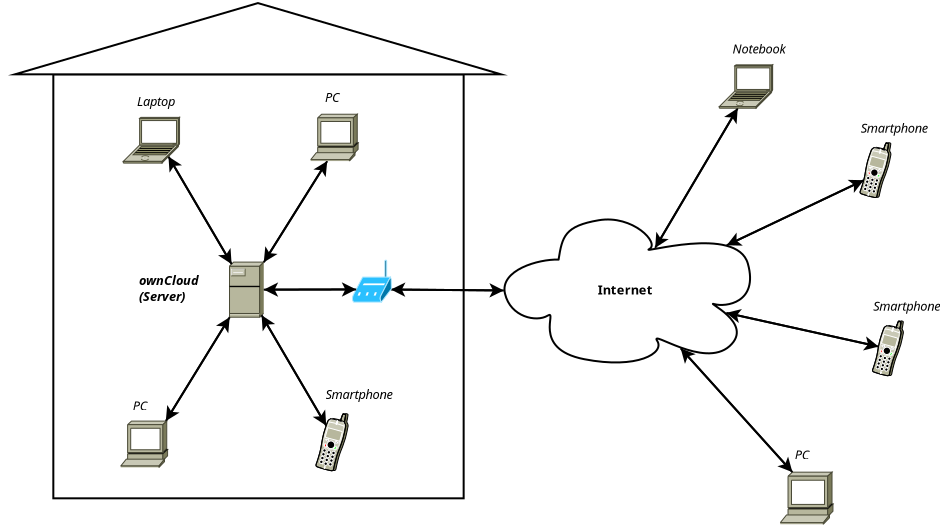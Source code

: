 <?xml version="1.0" encoding="UTF-8"?>
<dia:diagram xmlns:dia="http://www.lysator.liu.se/~alla/dia/">
  <dia:layer name="Background" visible="true" active="true">
    <dia:object type="Standard - Line" version="0" id="O0">
      <dia:attribute name="obj_pos">
        <dia:point val="19.98,10.745"/>
      </dia:attribute>
      <dia:attribute name="obj_bb">
        <dia:rectangle val="19.93,10.406;25.969,11.129"/>
      </dia:attribute>
      <dia:attribute name="conn_endpoints">
        <dia:point val="19.98,10.745"/>
        <dia:point val="25.857,10.77"/>
      </dia:attribute>
      <dia:attribute name="numcp">
        <dia:int val="1"/>
      </dia:attribute>
      <dia:attribute name="end_arrow">
        <dia:enum val="22"/>
      </dia:attribute>
      <dia:attribute name="end_arrow_length">
        <dia:real val="0.5"/>
      </dia:attribute>
      <dia:attribute name="end_arrow_width">
        <dia:real val="0.5"/>
      </dia:attribute>
      <dia:connections>
        <dia:connection handle="0" to="O4" connection="8"/>
        <dia:connection handle="1" to="O41" connection="4"/>
      </dia:connections>
    </dia:object>
    <dia:object type="Standard - Line" version="0" id="O1">
      <dia:attribute name="obj_pos">
        <dia:point val="25.857,10.77"/>
      </dia:attribute>
      <dia:attribute name="obj_bb">
        <dia:rectangle val="19.868,10.386;25.907,11.109"/>
      </dia:attribute>
      <dia:attribute name="conn_endpoints">
        <dia:point val="25.857,10.77"/>
        <dia:point val="19.98,10.745"/>
      </dia:attribute>
      <dia:attribute name="numcp">
        <dia:int val="1"/>
      </dia:attribute>
      <dia:attribute name="end_arrow">
        <dia:enum val="22"/>
      </dia:attribute>
      <dia:attribute name="end_arrow_length">
        <dia:real val="0.5"/>
      </dia:attribute>
      <dia:attribute name="end_arrow_width">
        <dia:real val="0.5"/>
      </dia:attribute>
      <dia:connections>
        <dia:connection handle="0" to="O41" connection="4"/>
        <dia:connection handle="1" to="O4" connection="8"/>
      </dia:connections>
    </dia:object>
    <dia:group>
      <dia:object type="Geometric - Perfect Square" version="1" id="O2">
        <dia:attribute name="obj_pos">
          <dia:point val="3.098,-0.012"/>
        </dia:attribute>
        <dia:attribute name="obj_bb">
          <dia:rectangle val="3.048,-0.062;23.664,21.238"/>
        </dia:attribute>
        <dia:attribute name="meta">
          <dia:composite type="dict"/>
        </dia:attribute>
        <dia:attribute name="elem_corner">
          <dia:point val="3.098,-0.012"/>
        </dia:attribute>
        <dia:attribute name="elem_width">
          <dia:real val="20.516"/>
        </dia:attribute>
        <dia:attribute name="elem_height">
          <dia:real val="21.2"/>
        </dia:attribute>
        <dia:attribute name="line_width">
          <dia:real val="0.1"/>
        </dia:attribute>
        <dia:attribute name="line_colour">
          <dia:color val="#000000"/>
        </dia:attribute>
        <dia:attribute name="fill_colour">
          <dia:color val="#000000"/>
        </dia:attribute>
        <dia:attribute name="show_background">
          <dia:boolean val="false"/>
        </dia:attribute>
        <dia:attribute name="line_style">
          <dia:enum val="0"/>
          <dia:real val="1"/>
        </dia:attribute>
        <dia:attribute name="flip_horizontal">
          <dia:boolean val="false"/>
        </dia:attribute>
        <dia:attribute name="flip_vertical">
          <dia:boolean val="false"/>
        </dia:attribute>
        <dia:attribute name="subscale">
          <dia:real val="1"/>
        </dia:attribute>
      </dia:object>
      <dia:object type="Geometric - Isoceles Triangle" version="1" id="O3">
        <dia:attribute name="obj_pos">
          <dia:point val="1.178,-3.574"/>
        </dia:attribute>
        <dia:attribute name="obj_bb">
          <dia:rectangle val="0.83,-3.626;25.826,0.038"/>
        </dia:attribute>
        <dia:attribute name="meta">
          <dia:composite type="dict"/>
        </dia:attribute>
        <dia:attribute name="elem_corner">
          <dia:point val="1.178,-3.574"/>
        </dia:attribute>
        <dia:attribute name="elem_width">
          <dia:real val="24.3"/>
        </dia:attribute>
        <dia:attribute name="elem_height">
          <dia:real val="3.562"/>
        </dia:attribute>
        <dia:attribute name="line_width">
          <dia:real val="0.1"/>
        </dia:attribute>
        <dia:attribute name="line_colour">
          <dia:color val="#000000"/>
        </dia:attribute>
        <dia:attribute name="fill_colour">
          <dia:color val="#ffffff"/>
        </dia:attribute>
        <dia:attribute name="show_background">
          <dia:boolean val="true"/>
        </dia:attribute>
        <dia:attribute name="line_style">
          <dia:enum val="0"/>
          <dia:real val="1"/>
        </dia:attribute>
        <dia:attribute name="flip_horizontal">
          <dia:boolean val="false"/>
        </dia:attribute>
        <dia:attribute name="flip_vertical">
          <dia:boolean val="false"/>
        </dia:attribute>
        <dia:attribute name="subscale">
          <dia:real val="1"/>
        </dia:attribute>
      </dia:object>
      <dia:group>
        <dia:object type="Cisco - EtherClient" version="1" id="O4">
          <dia:attribute name="obj_pos">
            <dia:point val="18.055,9.283"/>
          </dia:attribute>
          <dia:attribute name="obj_bb">
            <dia:rectangle val="18.054,9.282;20.001,11.377"/>
          </dia:attribute>
          <dia:attribute name="meta">
            <dia:composite type="dict"/>
          </dia:attribute>
          <dia:attribute name="elem_corner">
            <dia:point val="18.055,9.283"/>
          </dia:attribute>
          <dia:attribute name="elem_width">
            <dia:real val="1.945"/>
          </dia:attribute>
          <dia:attribute name="elem_height">
            <dia:real val="2.093"/>
          </dia:attribute>
          <dia:attribute name="line_width">
            <dia:real val="0.1"/>
          </dia:attribute>
          <dia:attribute name="line_colour">
            <dia:color val="#000000"/>
          </dia:attribute>
          <dia:attribute name="fill_colour">
            <dia:color val="#ffffff"/>
          </dia:attribute>
          <dia:attribute name="show_background">
            <dia:boolean val="true"/>
          </dia:attribute>
          <dia:attribute name="line_style">
            <dia:enum val="0"/>
            <dia:real val="1"/>
          </dia:attribute>
          <dia:attribute name="flip_horizontal">
            <dia:boolean val="false"/>
          </dia:attribute>
          <dia:attribute name="flip_vertical">
            <dia:boolean val="false"/>
          </dia:attribute>
          <dia:attribute name="subscale">
            <dia:real val="1"/>
          </dia:attribute>
        </dia:object>
        <dia:object type="Cisco - File Server" version="1" id="O5">
          <dia:attribute name="obj_pos">
            <dia:point val="11.907,9.376"/>
          </dia:attribute>
          <dia:attribute name="obj_bb">
            <dia:rectangle val="11.906,9.375;13.62,12.133"/>
          </dia:attribute>
          <dia:attribute name="meta">
            <dia:composite type="dict"/>
          </dia:attribute>
          <dia:attribute name="elem_corner">
            <dia:point val="11.907,9.376"/>
          </dia:attribute>
          <dia:attribute name="elem_width">
            <dia:real val="1.712"/>
          </dia:attribute>
          <dia:attribute name="elem_height">
            <dia:real val="2.756"/>
          </dia:attribute>
          <dia:attribute name="line_width">
            <dia:real val="0.1"/>
          </dia:attribute>
          <dia:attribute name="line_colour">
            <dia:color val="#000000"/>
          </dia:attribute>
          <dia:attribute name="fill_colour">
            <dia:color val="#ffffff"/>
          </dia:attribute>
          <dia:attribute name="show_background">
            <dia:boolean val="true"/>
          </dia:attribute>
          <dia:attribute name="line_style">
            <dia:enum val="0"/>
            <dia:real val="1"/>
          </dia:attribute>
          <dia:attribute name="flip_horizontal">
            <dia:boolean val="false"/>
          </dia:attribute>
          <dia:attribute name="flip_vertical">
            <dia:boolean val="false"/>
          </dia:attribute>
          <dia:attribute name="subscale">
            <dia:real val="1"/>
          </dia:attribute>
        </dia:object>
        <dia:object type="Standard - Line" version="0" id="O6">
          <dia:attribute name="obj_pos">
            <dia:point val="8.854,4.098"/>
          </dia:attribute>
          <dia:attribute name="obj_bb">
            <dia:rectangle val="8.786,4.03;12.082,9.574"/>
          </dia:attribute>
          <dia:attribute name="conn_endpoints">
            <dia:point val="8.854,4.098"/>
            <dia:point val="12.013,9.478"/>
          </dia:attribute>
          <dia:attribute name="numcp">
            <dia:int val="1"/>
          </dia:attribute>
          <dia:attribute name="end_arrow">
            <dia:enum val="22"/>
          </dia:attribute>
          <dia:attribute name="end_arrow_length">
            <dia:real val="0.5"/>
          </dia:attribute>
          <dia:attribute name="end_arrow_width">
            <dia:real val="0.5"/>
          </dia:attribute>
          <dia:connections>
            <dia:connection handle="1" to="O5" connection="10"/>
          </dia:connections>
        </dia:object>
        <dia:object type="Standard - Line" version="0" id="O7">
          <dia:attribute name="obj_pos">
            <dia:point val="8.722,17.325"/>
          </dia:attribute>
          <dia:attribute name="obj_bb">
            <dia:rectangle val="8.653,12.037;11.985,17.394"/>
          </dia:attribute>
          <dia:attribute name="conn_endpoints">
            <dia:point val="8.722,17.325"/>
            <dia:point val="11.916,12.132"/>
          </dia:attribute>
          <dia:attribute name="numcp">
            <dia:int val="1"/>
          </dia:attribute>
          <dia:attribute name="end_arrow">
            <dia:enum val="22"/>
          </dia:attribute>
          <dia:attribute name="end_arrow_length">
            <dia:real val="0.5"/>
          </dia:attribute>
          <dia:attribute name="end_arrow_width">
            <dia:real val="0.5"/>
          </dia:attribute>
          <dia:connections>
            <dia:connection handle="1" to="O5" connection="10"/>
          </dia:connections>
        </dia:object>
        <dia:object type="Standard - Text" version="1" id="O8">
          <dia:attribute name="obj_pos">
            <dia:point val="7.378,10.526"/>
          </dia:attribute>
          <dia:attribute name="obj_bb">
            <dia:rectangle val="7.378,9.931;11.13,11.476"/>
          </dia:attribute>
          <dia:attribute name="text">
            <dia:composite type="text">
              <dia:attribute name="string">
                <dia:string>#ownCloud 
(Server)#</dia:string>
              </dia:attribute>
              <dia:attribute name="font">
                <dia:font family="sans" style="88" name="Helvetica-BoldOblique"/>
              </dia:attribute>
              <dia:attribute name="height">
                <dia:real val="0.8"/>
              </dia:attribute>
              <dia:attribute name="pos">
                <dia:point val="7.378,10.526"/>
              </dia:attribute>
              <dia:attribute name="color">
                <dia:color val="#000000"/>
              </dia:attribute>
              <dia:attribute name="alignment">
                <dia:enum val="0"/>
              </dia:attribute>
            </dia:composite>
          </dia:attribute>
          <dia:attribute name="valign">
            <dia:enum val="3"/>
          </dia:attribute>
        </dia:object>
        <dia:object type="Standard - Line" version="0" id="O9">
          <dia:attribute name="obj_pos">
            <dia:point val="16.793,4.326"/>
          </dia:attribute>
          <dia:attribute name="obj_bb">
            <dia:rectangle val="13.55,4.257;16.861,9.484"/>
          </dia:attribute>
          <dia:attribute name="conn_endpoints">
            <dia:point val="16.793,4.326"/>
            <dia:point val="13.619,9.389"/>
          </dia:attribute>
          <dia:attribute name="numcp">
            <dia:int val="1"/>
          </dia:attribute>
          <dia:attribute name="end_arrow">
            <dia:enum val="22"/>
          </dia:attribute>
          <dia:attribute name="end_arrow_length">
            <dia:real val="0.5"/>
          </dia:attribute>
          <dia:attribute name="end_arrow_width">
            <dia:real val="0.5"/>
          </dia:attribute>
          <dia:connections>
            <dia:connection handle="1" to="O5" connection="10"/>
          </dia:connections>
        </dia:object>
        <dia:group>
          <dia:object type="Cisco - Laptop" version="1" id="O10">
            <dia:attribute name="obj_pos">
              <dia:point val="6.597,2.141"/>
            </dia:attribute>
            <dia:attribute name="obj_bb">
              <dia:rectangle val="6.596,2.14;9.41,4.426"/>
            </dia:attribute>
            <dia:attribute name="meta">
              <dia:composite type="dict"/>
            </dia:attribute>
            <dia:attribute name="elem_corner">
              <dia:point val="6.597,2.141"/>
            </dia:attribute>
            <dia:attribute name="elem_width">
              <dia:real val="2.811"/>
            </dia:attribute>
            <dia:attribute name="elem_height">
              <dia:real val="2.285"/>
            </dia:attribute>
            <dia:attribute name="line_width">
              <dia:real val="0.1"/>
            </dia:attribute>
            <dia:attribute name="line_colour">
              <dia:color val="#000000"/>
            </dia:attribute>
            <dia:attribute name="fill_colour">
              <dia:color val="#ffffff"/>
            </dia:attribute>
            <dia:attribute name="show_background">
              <dia:boolean val="true"/>
            </dia:attribute>
            <dia:attribute name="line_style">
              <dia:enum val="0"/>
              <dia:real val="1"/>
            </dia:attribute>
            <dia:attribute name="flip_horizontal">
              <dia:boolean val="false"/>
            </dia:attribute>
            <dia:attribute name="flip_vertical">
              <dia:boolean val="false"/>
            </dia:attribute>
            <dia:attribute name="subscale">
              <dia:real val="1"/>
            </dia:attribute>
          </dia:object>
          <dia:object type="Standard - Text" version="1" id="O11">
            <dia:attribute name="obj_pos">
              <dia:point val="7.278,1.576"/>
            </dia:attribute>
            <dia:attribute name="obj_bb">
              <dia:rectangle val="7.278,0.981;9.485,1.726"/>
            </dia:attribute>
            <dia:attribute name="text">
              <dia:composite type="text">
                <dia:attribute name="string">
                  <dia:string>#Laptop#</dia:string>
                </dia:attribute>
                <dia:attribute name="font">
                  <dia:font family="sans" style="8" name="Helvetica-Oblique"/>
                </dia:attribute>
                <dia:attribute name="height">
                  <dia:real val="0.8"/>
                </dia:attribute>
                <dia:attribute name="pos">
                  <dia:point val="7.278,1.576"/>
                </dia:attribute>
                <dia:attribute name="color">
                  <dia:color val="#000000"/>
                </dia:attribute>
                <dia:attribute name="alignment">
                  <dia:enum val="0"/>
                </dia:attribute>
              </dia:composite>
            </dia:attribute>
            <dia:attribute name="valign">
              <dia:enum val="3"/>
            </dia:attribute>
          </dia:object>
        </dia:group>
        <dia:group>
          <dia:object type="Cisco - Terminal" version="1" id="O12">
            <dia:attribute name="obj_pos">
              <dia:point val="6.467,17.326"/>
            </dia:attribute>
            <dia:attribute name="obj_bb">
              <dia:rectangle val="6.466,17.325;8.811,19.645"/>
            </dia:attribute>
            <dia:attribute name="meta">
              <dia:composite type="dict"/>
            </dia:attribute>
            <dia:attribute name="elem_corner">
              <dia:point val="6.467,17.326"/>
            </dia:attribute>
            <dia:attribute name="elem_width">
              <dia:real val="2.343"/>
            </dia:attribute>
            <dia:attribute name="elem_height">
              <dia:real val="2.318"/>
            </dia:attribute>
            <dia:attribute name="line_width">
              <dia:real val="0.1"/>
            </dia:attribute>
            <dia:attribute name="line_colour">
              <dia:color val="#000000"/>
            </dia:attribute>
            <dia:attribute name="fill_colour">
              <dia:color val="#ffffff"/>
            </dia:attribute>
            <dia:attribute name="show_background">
              <dia:boolean val="true"/>
            </dia:attribute>
            <dia:attribute name="line_style">
              <dia:enum val="0"/>
              <dia:real val="1"/>
            </dia:attribute>
            <dia:attribute name="flip_horizontal">
              <dia:boolean val="false"/>
            </dia:attribute>
            <dia:attribute name="flip_vertical">
              <dia:boolean val="false"/>
            </dia:attribute>
            <dia:attribute name="subscale">
              <dia:real val="1"/>
            </dia:attribute>
          </dia:object>
          <dia:object type="Standard - Text" version="1" id="O13">
            <dia:attribute name="obj_pos">
              <dia:point val="7.068,16.796"/>
            </dia:attribute>
            <dia:attribute name="obj_bb">
              <dia:rectangle val="7.068,16.201;7.9,16.946"/>
            </dia:attribute>
            <dia:attribute name="text">
              <dia:composite type="text">
                <dia:attribute name="string">
                  <dia:string>#PC#</dia:string>
                </dia:attribute>
                <dia:attribute name="font">
                  <dia:font family="sans" style="8" name="Helvetica-Oblique"/>
                </dia:attribute>
                <dia:attribute name="height">
                  <dia:real val="0.8"/>
                </dia:attribute>
                <dia:attribute name="pos">
                  <dia:point val="7.068,16.796"/>
                </dia:attribute>
                <dia:attribute name="color">
                  <dia:color val="#000000"/>
                </dia:attribute>
                <dia:attribute name="alignment">
                  <dia:enum val="0"/>
                </dia:attribute>
              </dia:composite>
            </dia:attribute>
            <dia:attribute name="valign">
              <dia:enum val="3"/>
            </dia:attribute>
          </dia:object>
        </dia:group>
        <dia:object type="Standard - Line" version="0" id="O14">
          <dia:attribute name="obj_pos">
            <dia:point val="16.743,17.553"/>
          </dia:attribute>
          <dia:attribute name="obj_bb">
            <dia:rectangle val="13.442,11.938;16.811,17.622"/>
          </dia:attribute>
          <dia:attribute name="conn_endpoints">
            <dia:point val="16.743,17.553"/>
            <dia:point val="13.511,12.034"/>
          </dia:attribute>
          <dia:attribute name="numcp">
            <dia:int val="1"/>
          </dia:attribute>
          <dia:attribute name="end_arrow">
            <dia:enum val="22"/>
          </dia:attribute>
          <dia:attribute name="end_arrow_length">
            <dia:real val="0.5"/>
          </dia:attribute>
          <dia:attribute name="end_arrow_width">
            <dia:real val="0.5"/>
          </dia:attribute>
          <dia:connections>
            <dia:connection handle="1" to="O5" connection="10"/>
          </dia:connections>
        </dia:object>
        <dia:group>
          <dia:object type="Cisco - Terminal" version="1" id="O15">
            <dia:attribute name="obj_pos">
              <dia:point val="15.967,1.983"/>
            </dia:attribute>
            <dia:attribute name="obj_bb">
              <dia:rectangle val="15.966,1.982;18.337,4.327"/>
            </dia:attribute>
            <dia:attribute name="meta">
              <dia:composite type="dict"/>
            </dia:attribute>
            <dia:attribute name="elem_corner">
              <dia:point val="15.967,1.983"/>
            </dia:attribute>
            <dia:attribute name="elem_width">
              <dia:real val="2.369"/>
            </dia:attribute>
            <dia:attribute name="elem_height">
              <dia:real val="2.343"/>
            </dia:attribute>
            <dia:attribute name="line_width">
              <dia:real val="0.1"/>
            </dia:attribute>
            <dia:attribute name="line_colour">
              <dia:color val="#000000"/>
            </dia:attribute>
            <dia:attribute name="fill_colour">
              <dia:color val="#ffffff"/>
            </dia:attribute>
            <dia:attribute name="show_background">
              <dia:boolean val="true"/>
            </dia:attribute>
            <dia:attribute name="line_style">
              <dia:enum val="0"/>
              <dia:real val="1"/>
            </dia:attribute>
            <dia:attribute name="flip_horizontal">
              <dia:boolean val="false"/>
            </dia:attribute>
            <dia:attribute name="flip_vertical">
              <dia:boolean val="false"/>
            </dia:attribute>
            <dia:attribute name="subscale">
              <dia:real val="1"/>
            </dia:attribute>
          </dia:object>
          <dia:object type="Standard - Text" version="1" id="O16">
            <dia:attribute name="obj_pos">
              <dia:point val="16.678,1.376"/>
            </dia:attribute>
            <dia:attribute name="obj_bb">
              <dia:rectangle val="16.678,0.781;17.51,1.526"/>
            </dia:attribute>
            <dia:attribute name="text">
              <dia:composite type="text">
                <dia:attribute name="string">
                  <dia:string>#PC#</dia:string>
                </dia:attribute>
                <dia:attribute name="font">
                  <dia:font family="sans" style="8" name="Helvetica-Oblique"/>
                </dia:attribute>
                <dia:attribute name="height">
                  <dia:real val="0.8"/>
                </dia:attribute>
                <dia:attribute name="pos">
                  <dia:point val="16.678,1.376"/>
                </dia:attribute>
                <dia:attribute name="color">
                  <dia:color val="#000000"/>
                </dia:attribute>
                <dia:attribute name="alignment">
                  <dia:enum val="0"/>
                </dia:attribute>
              </dia:composite>
            </dia:attribute>
            <dia:attribute name="valign">
              <dia:enum val="3"/>
            </dia:attribute>
          </dia:object>
        </dia:group>
        <dia:group>
          <dia:object type="Cisco - Cellular phone" version="1" id="O17">
            <dia:attribute name="obj_pos">
              <dia:point val="16.209,16.951"/>
            </dia:attribute>
            <dia:attribute name="obj_bb">
              <dia:rectangle val="16.209,16.432;18.308,19.813"/>
            </dia:attribute>
            <dia:attribute name="meta">
              <dia:composite type="dict"/>
            </dia:attribute>
            <dia:attribute name="elem_corner">
              <dia:point val="16.209,16.951"/>
            </dia:attribute>
            <dia:attribute name="elem_width">
              <dia:real val="1.649"/>
            </dia:attribute>
            <dia:attribute name="elem_height">
              <dia:real val="2.86"/>
            </dia:attribute>
            <dia:attribute name="line_width">
              <dia:real val="0.1"/>
            </dia:attribute>
            <dia:attribute name="line_colour">
              <dia:color val="#000000"/>
            </dia:attribute>
            <dia:attribute name="fill_colour">
              <dia:color val="#ffffff"/>
            </dia:attribute>
            <dia:attribute name="show_background">
              <dia:boolean val="true"/>
            </dia:attribute>
            <dia:attribute name="line_style">
              <dia:enum val="0"/>
              <dia:real val="1"/>
            </dia:attribute>
            <dia:attribute name="flip_horizontal">
              <dia:boolean val="false"/>
            </dia:attribute>
            <dia:attribute name="flip_vertical">
              <dia:boolean val="false"/>
            </dia:attribute>
            <dia:attribute name="subscale">
              <dia:real val="1"/>
            </dia:attribute>
          </dia:object>
          <dia:object type="Standard - Text" version="1" id="O18">
            <dia:attribute name="obj_pos">
              <dia:point val="16.708,16.221"/>
            </dia:attribute>
            <dia:attribute name="obj_bb">
              <dia:rectangle val="16.708,15.626;20.648,16.371"/>
            </dia:attribute>
            <dia:attribute name="text">
              <dia:composite type="text">
                <dia:attribute name="string">
                  <dia:string>#Smartphone#</dia:string>
                </dia:attribute>
                <dia:attribute name="font">
                  <dia:font family="sans" style="8" name="Helvetica-Oblique"/>
                </dia:attribute>
                <dia:attribute name="height">
                  <dia:real val="0.8"/>
                </dia:attribute>
                <dia:attribute name="pos">
                  <dia:point val="16.708,16.221"/>
                </dia:attribute>
                <dia:attribute name="color">
                  <dia:color val="#000000"/>
                </dia:attribute>
                <dia:attribute name="alignment">
                  <dia:enum val="0"/>
                </dia:attribute>
              </dia:composite>
            </dia:attribute>
            <dia:attribute name="valign">
              <dia:enum val="3"/>
            </dia:attribute>
          </dia:object>
        </dia:group>
        <dia:object type="Standard - Line" version="0" id="O19">
          <dia:attribute name="obj_pos">
            <dia:point val="12.013,9.478"/>
          </dia:attribute>
          <dia:attribute name="obj_bb">
            <dia:rectangle val="8.785,4.002;12.081,9.546"/>
          </dia:attribute>
          <dia:attribute name="conn_endpoints">
            <dia:point val="12.013,9.478"/>
            <dia:point val="8.854,4.098"/>
          </dia:attribute>
          <dia:attribute name="numcp">
            <dia:int val="1"/>
          </dia:attribute>
          <dia:attribute name="end_arrow">
            <dia:enum val="22"/>
          </dia:attribute>
          <dia:attribute name="end_arrow_length">
            <dia:real val="0.5"/>
          </dia:attribute>
          <dia:attribute name="end_arrow_width">
            <dia:real val="0.5"/>
          </dia:attribute>
          <dia:connections>
            <dia:connection handle="0" to="O5" connection="10"/>
          </dia:connections>
        </dia:object>
        <dia:object type="Standard - Line" version="0" id="O20">
          <dia:attribute name="obj_pos">
            <dia:point val="13.619,9.389"/>
          </dia:attribute>
          <dia:attribute name="obj_bb">
            <dia:rectangle val="13.55,4.231;16.861,9.458"/>
          </dia:attribute>
          <dia:attribute name="conn_endpoints">
            <dia:point val="13.619,9.389"/>
            <dia:point val="16.793,4.326"/>
          </dia:attribute>
          <dia:attribute name="numcp">
            <dia:int val="1"/>
          </dia:attribute>
          <dia:attribute name="end_arrow">
            <dia:enum val="22"/>
          </dia:attribute>
          <dia:attribute name="end_arrow_length">
            <dia:real val="0.5"/>
          </dia:attribute>
          <dia:attribute name="end_arrow_width">
            <dia:real val="0.5"/>
          </dia:attribute>
          <dia:connections>
            <dia:connection handle="0" to="O5" connection="10"/>
          </dia:connections>
        </dia:object>
        <dia:object type="Standard - Line" version="0" id="O21">
          <dia:attribute name="obj_pos">
            <dia:point val="11.916,12.132"/>
          </dia:attribute>
          <dia:attribute name="obj_bb">
            <dia:rectangle val="8.653,12.064;11.985,17.42"/>
          </dia:attribute>
          <dia:attribute name="conn_endpoints">
            <dia:point val="11.916,12.132"/>
            <dia:point val="8.722,17.325"/>
          </dia:attribute>
          <dia:attribute name="numcp">
            <dia:int val="1"/>
          </dia:attribute>
          <dia:attribute name="end_arrow">
            <dia:enum val="22"/>
          </dia:attribute>
          <dia:attribute name="end_arrow_length">
            <dia:real val="0.5"/>
          </dia:attribute>
          <dia:attribute name="end_arrow_width">
            <dia:real val="0.5"/>
          </dia:attribute>
          <dia:connections>
            <dia:connection handle="0" to="O5" connection="10"/>
          </dia:connections>
        </dia:object>
        <dia:object type="Standard - Line" version="0" id="O22">
          <dia:attribute name="obj_pos">
            <dia:point val="13.511,12.034"/>
          </dia:attribute>
          <dia:attribute name="obj_bb">
            <dia:rectangle val="13.443,11.966;16.812,17.65"/>
          </dia:attribute>
          <dia:attribute name="conn_endpoints">
            <dia:point val="13.511,12.034"/>
            <dia:point val="16.743,17.553"/>
          </dia:attribute>
          <dia:attribute name="numcp">
            <dia:int val="1"/>
          </dia:attribute>
          <dia:attribute name="end_arrow">
            <dia:enum val="22"/>
          </dia:attribute>
          <dia:attribute name="end_arrow_length">
            <dia:real val="0.5"/>
          </dia:attribute>
          <dia:attribute name="end_arrow_width">
            <dia:real val="0.5"/>
          </dia:attribute>
          <dia:connections>
            <dia:connection handle="0" to="O5" connection="10"/>
          </dia:connections>
        </dia:object>
        <dia:object type="Standard - Line" version="0" id="O23">
          <dia:attribute name="obj_pos">
            <dia:point val="13.618,10.754"/>
          </dia:attribute>
          <dia:attribute name="obj_bb">
            <dia:rectangle val="13.568,10.384;18.353,11.107"/>
          </dia:attribute>
          <dia:attribute name="conn_endpoints">
            <dia:point val="13.618,10.754"/>
            <dia:point val="18.241,10.744"/>
          </dia:attribute>
          <dia:attribute name="numcp">
            <dia:int val="1"/>
          </dia:attribute>
          <dia:attribute name="end_arrow">
            <dia:enum val="22"/>
          </dia:attribute>
          <dia:attribute name="end_arrow_length">
            <dia:real val="0.5"/>
          </dia:attribute>
          <dia:attribute name="end_arrow_width">
            <dia:real val="0.5"/>
          </dia:attribute>
          <dia:connections>
            <dia:connection handle="0" to="O5" connection="10"/>
            <dia:connection handle="1" to="O4" connection="8"/>
          </dia:connections>
        </dia:object>
        <dia:object type="Standard - Line" version="0" id="O24">
          <dia:attribute name="obj_pos">
            <dia:point val="18.241,10.744"/>
          </dia:attribute>
          <dia:attribute name="obj_bb">
            <dia:rectangle val="13.507,10.391;18.291,11.114"/>
          </dia:attribute>
          <dia:attribute name="conn_endpoints">
            <dia:point val="18.241,10.744"/>
            <dia:point val="13.618,10.754"/>
          </dia:attribute>
          <dia:attribute name="numcp">
            <dia:int val="1"/>
          </dia:attribute>
          <dia:attribute name="end_arrow">
            <dia:enum val="22"/>
          </dia:attribute>
          <dia:attribute name="end_arrow_length">
            <dia:real val="0.5"/>
          </dia:attribute>
          <dia:attribute name="end_arrow_width">
            <dia:real val="0.5"/>
          </dia:attribute>
          <dia:connections>
            <dia:connection handle="0" to="O4" connection="8"/>
            <dia:connection handle="1" to="O5" connection="10"/>
          </dia:connections>
        </dia:object>
      </dia:group>
    </dia:group>
    <dia:object type="Standard - Line" version="0" id="O25">
      <dia:attribute name="obj_pos">
        <dia:point val="43.621,5.281"/>
      </dia:attribute>
      <dia:attribute name="obj_bb">
        <dia:rectangle val="36.297,5.215;43.688,8.737"/>
      </dia:attribute>
      <dia:attribute name="conn_endpoints">
        <dia:point val="43.621,5.281"/>
        <dia:point val="36.398,8.652"/>
      </dia:attribute>
      <dia:attribute name="numcp">
        <dia:int val="1"/>
      </dia:attribute>
      <dia:attribute name="end_arrow">
        <dia:enum val="22"/>
      </dia:attribute>
      <dia:attribute name="end_arrow_length">
        <dia:real val="0.5"/>
      </dia:attribute>
      <dia:attribute name="end_arrow_width">
        <dia:real val="0.5"/>
      </dia:attribute>
      <dia:connections>
        <dia:connection handle="1" to="O41" connection="4"/>
      </dia:connections>
    </dia:object>
    <dia:object type="Standard - Line" version="0" id="O26">
      <dia:attribute name="obj_pos">
        <dia:point val="37.317,1.682"/>
      </dia:attribute>
      <dia:attribute name="obj_bb">
        <dia:rectangle val="32.954,1.613;37.386,8.877"/>
      </dia:attribute>
      <dia:attribute name="conn_endpoints">
        <dia:point val="37.317,1.682"/>
        <dia:point val="33.023,8.781"/>
      </dia:attribute>
      <dia:attribute name="numcp">
        <dia:int val="1"/>
      </dia:attribute>
      <dia:attribute name="end_arrow">
        <dia:enum val="22"/>
      </dia:attribute>
      <dia:attribute name="end_arrow_length">
        <dia:real val="0.5"/>
      </dia:attribute>
      <dia:attribute name="end_arrow_width">
        <dia:real val="0.5"/>
      </dia:attribute>
      <dia:connections>
        <dia:connection handle="0" to="O31" connection="5"/>
        <dia:connection handle="1" to="O41" connection="4"/>
      </dia:connections>
    </dia:object>
    <dia:group>
      <dia:object type="Cisco - Cellular phone" version="1" id="O27">
        <dia:attribute name="obj_pos">
          <dia:point val="44.038,12.314"/>
        </dia:attribute>
        <dia:attribute name="obj_bb">
          <dia:rectangle val="44.038,11.778;46.091,15.063"/>
        </dia:attribute>
        <dia:attribute name="meta">
          <dia:composite type="dict"/>
        </dia:attribute>
        <dia:attribute name="elem_corner">
          <dia:point val="44.038,12.314"/>
        </dia:attribute>
        <dia:attribute name="elem_width">
          <dia:real val="1.583"/>
        </dia:attribute>
        <dia:attribute name="elem_height">
          <dia:real val="2.745"/>
        </dia:attribute>
        <dia:attribute name="line_width">
          <dia:real val="0.1"/>
        </dia:attribute>
        <dia:attribute name="line_colour">
          <dia:color val="#000000"/>
        </dia:attribute>
        <dia:attribute name="fill_colour">
          <dia:color val="#ffffff"/>
        </dia:attribute>
        <dia:attribute name="show_background">
          <dia:boolean val="true"/>
        </dia:attribute>
        <dia:attribute name="line_style">
          <dia:enum val="0"/>
          <dia:real val="1"/>
        </dia:attribute>
        <dia:attribute name="flip_horizontal">
          <dia:boolean val="false"/>
        </dia:attribute>
        <dia:attribute name="flip_vertical">
          <dia:boolean val="false"/>
        </dia:attribute>
        <dia:attribute name="subscale">
          <dia:real val="1"/>
        </dia:attribute>
      </dia:object>
      <dia:object type="Standard - Text" version="1" id="O28">
        <dia:attribute name="obj_pos">
          <dia:point val="44.095,11.813"/>
        </dia:attribute>
        <dia:attribute name="obj_bb">
          <dia:rectangle val="44.095,11.218;48.035,11.963"/>
        </dia:attribute>
        <dia:attribute name="text">
          <dia:composite type="text">
            <dia:attribute name="string">
              <dia:string>#Smartphone#</dia:string>
            </dia:attribute>
            <dia:attribute name="font">
              <dia:font family="sans" style="8" name="Helvetica-Oblique"/>
            </dia:attribute>
            <dia:attribute name="height">
              <dia:real val="0.8"/>
            </dia:attribute>
            <dia:attribute name="pos">
              <dia:point val="44.095,11.813"/>
            </dia:attribute>
            <dia:attribute name="color">
              <dia:color val="#000000"/>
            </dia:attribute>
            <dia:attribute name="alignment">
              <dia:enum val="0"/>
            </dia:attribute>
          </dia:composite>
        </dia:attribute>
        <dia:attribute name="valign">
          <dia:enum val="3"/>
        </dia:attribute>
      </dia:object>
    </dia:group>
    <dia:group>
      <dia:object type="Cisco - Cellular phone" version="1" id="O29">
        <dia:attribute name="obj_pos">
          <dia:point val="43.414,3.404"/>
        </dia:attribute>
        <dia:attribute name="obj_bb">
          <dia:rectangle val="43.414,2.868;45.468,6.153"/>
        </dia:attribute>
        <dia:attribute name="meta">
          <dia:composite type="dict"/>
        </dia:attribute>
        <dia:attribute name="elem_corner">
          <dia:point val="43.414,3.404"/>
        </dia:attribute>
        <dia:attribute name="elem_width">
          <dia:real val="1.583"/>
        </dia:attribute>
        <dia:attribute name="elem_height">
          <dia:real val="2.745"/>
        </dia:attribute>
        <dia:attribute name="line_width">
          <dia:real val="0.1"/>
        </dia:attribute>
        <dia:attribute name="line_colour">
          <dia:color val="#000000"/>
        </dia:attribute>
        <dia:attribute name="fill_colour">
          <dia:color val="#ffffff"/>
        </dia:attribute>
        <dia:attribute name="show_background">
          <dia:boolean val="true"/>
        </dia:attribute>
        <dia:attribute name="line_style">
          <dia:enum val="0"/>
          <dia:real val="1"/>
        </dia:attribute>
        <dia:attribute name="flip_horizontal">
          <dia:boolean val="false"/>
        </dia:attribute>
        <dia:attribute name="flip_vertical">
          <dia:boolean val="false"/>
        </dia:attribute>
        <dia:attribute name="subscale">
          <dia:real val="1"/>
        </dia:attribute>
      </dia:object>
      <dia:object type="Standard - Text" version="1" id="O30">
        <dia:attribute name="obj_pos">
          <dia:point val="43.472,2.903"/>
        </dia:attribute>
        <dia:attribute name="obj_bb">
          <dia:rectangle val="43.472,2.308;47.412,3.053"/>
        </dia:attribute>
        <dia:attribute name="text">
          <dia:composite type="text">
            <dia:attribute name="string">
              <dia:string>#Smartphone#</dia:string>
            </dia:attribute>
            <dia:attribute name="font">
              <dia:font family="sans" style="8" name="Helvetica-Oblique"/>
            </dia:attribute>
            <dia:attribute name="height">
              <dia:real val="0.8"/>
            </dia:attribute>
            <dia:attribute name="pos">
              <dia:point val="43.472,2.903"/>
            </dia:attribute>
            <dia:attribute name="color">
              <dia:color val="#000000"/>
            </dia:attribute>
            <dia:attribute name="alignment">
              <dia:enum val="0"/>
            </dia:attribute>
          </dia:composite>
        </dia:attribute>
        <dia:attribute name="valign">
          <dia:enum val="3"/>
        </dia:attribute>
      </dia:object>
    </dia:group>
    <dia:group>
      <dia:object type="Cisco - Laptop" version="1" id="O31">
        <dia:attribute name="obj_pos">
          <dia:point val="36.397,-0.485"/>
        </dia:attribute>
        <dia:attribute name="obj_bb">
          <dia:rectangle val="36.395,-0.486;39.064,1.682"/>
        </dia:attribute>
        <dia:attribute name="meta">
          <dia:composite type="dict"/>
        </dia:attribute>
        <dia:attribute name="elem_corner">
          <dia:point val="36.397,-0.485"/>
        </dia:attribute>
        <dia:attribute name="elem_width">
          <dia:real val="2.666"/>
        </dia:attribute>
        <dia:attribute name="elem_height">
          <dia:real val="2.167"/>
        </dia:attribute>
        <dia:attribute name="line_width">
          <dia:real val="0.1"/>
        </dia:attribute>
        <dia:attribute name="line_colour">
          <dia:color val="#000000"/>
        </dia:attribute>
        <dia:attribute name="fill_colour">
          <dia:color val="#ffffff"/>
        </dia:attribute>
        <dia:attribute name="show_background">
          <dia:boolean val="true"/>
        </dia:attribute>
        <dia:attribute name="line_style">
          <dia:enum val="0"/>
          <dia:real val="1"/>
        </dia:attribute>
        <dia:attribute name="flip_horizontal">
          <dia:boolean val="false"/>
        </dia:attribute>
        <dia:attribute name="flip_vertical">
          <dia:boolean val="false"/>
        </dia:attribute>
        <dia:attribute name="subscale">
          <dia:real val="1"/>
        </dia:attribute>
      </dia:object>
      <dia:object type="Standard - Text" version="1" id="O32">
        <dia:attribute name="obj_pos">
          <dia:point val="37.051,-1.05"/>
        </dia:attribute>
        <dia:attribute name="obj_bb">
          <dia:rectangle val="37.051,-1.645;40.139,-0.9"/>
        </dia:attribute>
        <dia:attribute name="text">
          <dia:composite type="text">
            <dia:attribute name="string">
              <dia:string>#Notebook#</dia:string>
            </dia:attribute>
            <dia:attribute name="font">
              <dia:font family="sans" style="8" name="Helvetica-Oblique"/>
            </dia:attribute>
            <dia:attribute name="height">
              <dia:real val="0.8"/>
            </dia:attribute>
            <dia:attribute name="pos">
              <dia:point val="37.051,-1.05"/>
            </dia:attribute>
            <dia:attribute name="color">
              <dia:color val="#000000"/>
            </dia:attribute>
            <dia:attribute name="alignment">
              <dia:enum val="0"/>
            </dia:attribute>
          </dia:composite>
        </dia:attribute>
        <dia:attribute name="valign">
          <dia:enum val="3"/>
        </dia:attribute>
      </dia:object>
    </dia:group>
    <dia:group>
      <dia:object type="Cisco - Terminal" version="1" id="O33">
        <dia:attribute name="obj_pos">
          <dia:point val="39.444,19.88"/>
        </dia:attribute>
        <dia:attribute name="obj_bb">
          <dia:rectangle val="39.443,19.879;42.08,22.487"/>
        </dia:attribute>
        <dia:attribute name="meta">
          <dia:composite type="dict"/>
        </dia:attribute>
        <dia:attribute name="elem_corner">
          <dia:point val="39.444,19.88"/>
        </dia:attribute>
        <dia:attribute name="elem_width">
          <dia:real val="2.635"/>
        </dia:attribute>
        <dia:attribute name="elem_height">
          <dia:real val="2.606"/>
        </dia:attribute>
        <dia:attribute name="line_width">
          <dia:real val="0.1"/>
        </dia:attribute>
        <dia:attribute name="line_colour">
          <dia:color val="#000000"/>
        </dia:attribute>
        <dia:attribute name="fill_colour">
          <dia:color val="#ffffff"/>
        </dia:attribute>
        <dia:attribute name="show_background">
          <dia:boolean val="true"/>
        </dia:attribute>
        <dia:attribute name="line_style">
          <dia:enum val="0"/>
          <dia:real val="1"/>
        </dia:attribute>
        <dia:attribute name="flip_horizontal">
          <dia:boolean val="false"/>
        </dia:attribute>
        <dia:attribute name="flip_vertical">
          <dia:boolean val="false"/>
        </dia:attribute>
        <dia:attribute name="subscale">
          <dia:real val="1"/>
        </dia:attribute>
      </dia:object>
      <dia:object type="Standard - Text" version="1" id="O34">
        <dia:attribute name="obj_pos">
          <dia:point val="40.163,19.244"/>
        </dia:attribute>
        <dia:attribute name="obj_bb">
          <dia:rectangle val="40.163,18.648;40.995,19.393"/>
        </dia:attribute>
        <dia:attribute name="text">
          <dia:composite type="text">
            <dia:attribute name="string">
              <dia:string>#PC#</dia:string>
            </dia:attribute>
            <dia:attribute name="font">
              <dia:font family="sans" style="8" name="Helvetica-Oblique"/>
            </dia:attribute>
            <dia:attribute name="height">
              <dia:real val="0.8"/>
            </dia:attribute>
            <dia:attribute name="pos">
              <dia:point val="40.163,19.244"/>
            </dia:attribute>
            <dia:attribute name="color">
              <dia:color val="#000000"/>
            </dia:attribute>
            <dia:attribute name="alignment">
              <dia:enum val="0"/>
            </dia:attribute>
          </dia:composite>
        </dia:attribute>
        <dia:attribute name="valign">
          <dia:enum val="3"/>
        </dia:attribute>
      </dia:object>
    </dia:group>
    <dia:object type="Standard - Line" version="0" id="O35">
      <dia:attribute name="obj_pos">
        <dia:point val="44.362,13.601"/>
      </dia:attribute>
      <dia:attribute name="obj_bb">
        <dia:rectangle val="36.331,11.611;44.422,13.661"/>
      </dia:attribute>
      <dia:attribute name="conn_endpoints">
        <dia:point val="44.362,13.601"/>
        <dia:point val="36.44,11.831"/>
      </dia:attribute>
      <dia:attribute name="numcp">
        <dia:int val="1"/>
      </dia:attribute>
      <dia:attribute name="end_arrow">
        <dia:enum val="22"/>
      </dia:attribute>
      <dia:attribute name="end_arrow_length">
        <dia:real val="0.5"/>
      </dia:attribute>
      <dia:attribute name="end_arrow_width">
        <dia:real val="0.5"/>
      </dia:attribute>
      <dia:connections>
        <dia:connection handle="1" to="O41" connection="4"/>
      </dia:connections>
    </dia:object>
    <dia:object type="Standard - Line" version="0" id="O36">
      <dia:attribute name="obj_pos">
        <dia:point val="40.052,19.88"/>
      </dia:attribute>
      <dia:attribute name="obj_bb">
        <dia:rectangle val="34.099,13.323;40.123,19.951"/>
      </dia:attribute>
      <dia:attribute name="conn_endpoints">
        <dia:point val="40.052,19.88"/>
        <dia:point val="34.174,13.406"/>
      </dia:attribute>
      <dia:attribute name="numcp">
        <dia:int val="1"/>
      </dia:attribute>
      <dia:attribute name="end_arrow">
        <dia:enum val="22"/>
      </dia:attribute>
      <dia:attribute name="end_arrow_length">
        <dia:real val="0.5"/>
      </dia:attribute>
      <dia:attribute name="end_arrow_width">
        <dia:real val="0.5"/>
      </dia:attribute>
      <dia:connections>
        <dia:connection handle="0" to="O33" connection="0"/>
        <dia:connection handle="1" to="O41" connection="4"/>
      </dia:connections>
    </dia:object>
    <dia:object type="Standard - Line" version="0" id="O37">
      <dia:attribute name="obj_pos">
        <dia:point val="33.023,8.781"/>
      </dia:attribute>
      <dia:attribute name="obj_bb">
        <dia:rectangle val="32.954,1.586;37.386,8.85"/>
      </dia:attribute>
      <dia:attribute name="conn_endpoints">
        <dia:point val="33.023,8.781"/>
        <dia:point val="37.317,1.682"/>
      </dia:attribute>
      <dia:attribute name="numcp">
        <dia:int val="1"/>
      </dia:attribute>
      <dia:attribute name="end_arrow">
        <dia:enum val="22"/>
      </dia:attribute>
      <dia:attribute name="end_arrow_length">
        <dia:real val="0.5"/>
      </dia:attribute>
      <dia:attribute name="end_arrow_width">
        <dia:real val="0.5"/>
      </dia:attribute>
      <dia:connections>
        <dia:connection handle="0" to="O41" connection="4"/>
        <dia:connection handle="1" to="O31" connection="5"/>
      </dia:connections>
    </dia:object>
    <dia:object type="Standard - Line" version="0" id="O38">
      <dia:attribute name="obj_pos">
        <dia:point val="36.398,8.652"/>
      </dia:attribute>
      <dia:attribute name="obj_bb">
        <dia:rectangle val="36.331,5.196;43.722,8.718"/>
      </dia:attribute>
      <dia:attribute name="conn_endpoints">
        <dia:point val="36.398,8.652"/>
        <dia:point val="43.621,5.281"/>
      </dia:attribute>
      <dia:attribute name="numcp">
        <dia:int val="1"/>
      </dia:attribute>
      <dia:attribute name="end_arrow">
        <dia:enum val="22"/>
      </dia:attribute>
      <dia:attribute name="end_arrow_length">
        <dia:real val="0.5"/>
      </dia:attribute>
      <dia:attribute name="end_arrow_width">
        <dia:real val="0.5"/>
      </dia:attribute>
      <dia:connections>
        <dia:connection handle="0" to="O41" connection="4"/>
      </dia:connections>
    </dia:object>
    <dia:object type="Standard - Line" version="0" id="O39">
      <dia:attribute name="obj_pos">
        <dia:point val="36.44,11.831"/>
      </dia:attribute>
      <dia:attribute name="obj_bb">
        <dia:rectangle val="36.38,11.771;44.471,13.821"/>
      </dia:attribute>
      <dia:attribute name="conn_endpoints">
        <dia:point val="36.44,11.831"/>
        <dia:point val="44.362,13.601"/>
      </dia:attribute>
      <dia:attribute name="numcp">
        <dia:int val="1"/>
      </dia:attribute>
      <dia:attribute name="end_arrow">
        <dia:enum val="22"/>
      </dia:attribute>
      <dia:attribute name="end_arrow_length">
        <dia:real val="0.5"/>
      </dia:attribute>
      <dia:attribute name="end_arrow_width">
        <dia:real val="0.5"/>
      </dia:attribute>
      <dia:connections>
        <dia:connection handle="0" to="O41" connection="4"/>
      </dia:connections>
    </dia:object>
    <dia:object type="Standard - Line" version="0" id="O40">
      <dia:attribute name="obj_pos">
        <dia:point val="34.174,13.406"/>
      </dia:attribute>
      <dia:attribute name="obj_bb">
        <dia:rectangle val="34.104,13.335;40.127,19.963"/>
      </dia:attribute>
      <dia:attribute name="conn_endpoints">
        <dia:point val="34.174,13.406"/>
        <dia:point val="40.052,19.88"/>
      </dia:attribute>
      <dia:attribute name="numcp">
        <dia:int val="1"/>
      </dia:attribute>
      <dia:attribute name="end_arrow">
        <dia:enum val="22"/>
      </dia:attribute>
      <dia:attribute name="end_arrow_length">
        <dia:real val="0.5"/>
      </dia:attribute>
      <dia:attribute name="end_arrow_width">
        <dia:real val="0.5"/>
      </dia:attribute>
      <dia:connections>
        <dia:connection handle="0" to="O41" connection="4"/>
        <dia:connection handle="1" to="O33" connection="0"/>
      </dia:connections>
    </dia:object>
    <dia:group>
      <dia:object type="Network - Cloud" version="1" id="O41">
        <dia:attribute name="obj_pos">
          <dia:point val="25.655,7.246"/>
        </dia:attribute>
        <dia:attribute name="obj_bb">
          <dia:rectangle val="25.655,7.246;37.935,14.396"/>
        </dia:attribute>
        <dia:attribute name="meta">
          <dia:composite type="dict"/>
        </dia:attribute>
        <dia:attribute name="elem_corner">
          <dia:point val="25.655,7.246"/>
        </dia:attribute>
        <dia:attribute name="elem_width">
          <dia:real val="12.28"/>
        </dia:attribute>
        <dia:attribute name="elem_height">
          <dia:real val="7.15"/>
        </dia:attribute>
        <dia:attribute name="line_width">
          <dia:real val="0.1"/>
        </dia:attribute>
        <dia:attribute name="line_colour">
          <dia:color val="#000000"/>
        </dia:attribute>
        <dia:attribute name="fill_colour">
          <dia:color val="#ffffff"/>
        </dia:attribute>
        <dia:attribute name="show_background">
          <dia:boolean val="true"/>
        </dia:attribute>
        <dia:attribute name="line_style">
          <dia:enum val="0"/>
          <dia:real val="1"/>
        </dia:attribute>
        <dia:attribute name="padding">
          <dia:real val="0.1"/>
        </dia:attribute>
        <dia:attribute name="text">
          <dia:composite type="text">
            <dia:attribute name="string">
              <dia:string>##</dia:string>
            </dia:attribute>
            <dia:attribute name="font">
              <dia:font family="sans" style="0" name="Helvetica"/>
            </dia:attribute>
            <dia:attribute name="height">
              <dia:real val="0.8"/>
            </dia:attribute>
            <dia:attribute name="pos">
              <dia:point val="32.124,11.148"/>
            </dia:attribute>
            <dia:attribute name="color">
              <dia:color val="#000000"/>
            </dia:attribute>
            <dia:attribute name="alignment">
              <dia:enum val="1"/>
            </dia:attribute>
          </dia:composite>
        </dia:attribute>
        <dia:attribute name="flip_horizontal">
          <dia:boolean val="false"/>
        </dia:attribute>
        <dia:attribute name="flip_vertical">
          <dia:boolean val="false"/>
        </dia:attribute>
        <dia:attribute name="subscale">
          <dia:real val="1"/>
        </dia:attribute>
      </dia:object>
      <dia:object type="Standard - Text" version="1" id="O42">
        <dia:attribute name="obj_pos">
          <dia:point val="30.321,10.993"/>
        </dia:attribute>
        <dia:attribute name="obj_bb">
          <dia:rectangle val="30.321,10.398;33.263,11.143"/>
        </dia:attribute>
        <dia:attribute name="text">
          <dia:composite type="text">
            <dia:attribute name="string">
              <dia:string>#Internet#</dia:string>
            </dia:attribute>
            <dia:attribute name="font">
              <dia:font family="sans" style="80" name="Helvetica-Bold"/>
            </dia:attribute>
            <dia:attribute name="height">
              <dia:real val="0.8"/>
            </dia:attribute>
            <dia:attribute name="pos">
              <dia:point val="30.321,10.993"/>
            </dia:attribute>
            <dia:attribute name="color">
              <dia:color val="#000000"/>
            </dia:attribute>
            <dia:attribute name="alignment">
              <dia:enum val="0"/>
            </dia:attribute>
          </dia:composite>
        </dia:attribute>
        <dia:attribute name="valign">
          <dia:enum val="3"/>
        </dia:attribute>
      </dia:object>
    </dia:group>
  </dia:layer>
</dia:diagram>
